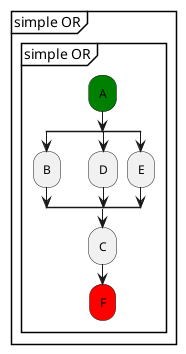 @startuml
partition "simple OR" {
    group "simple OR"
        #green:A;
        split
            :B;
        split again
            :D;
        split again
            :E;
        end split
        :C;
        #red:F;
    end group
}
@enduml